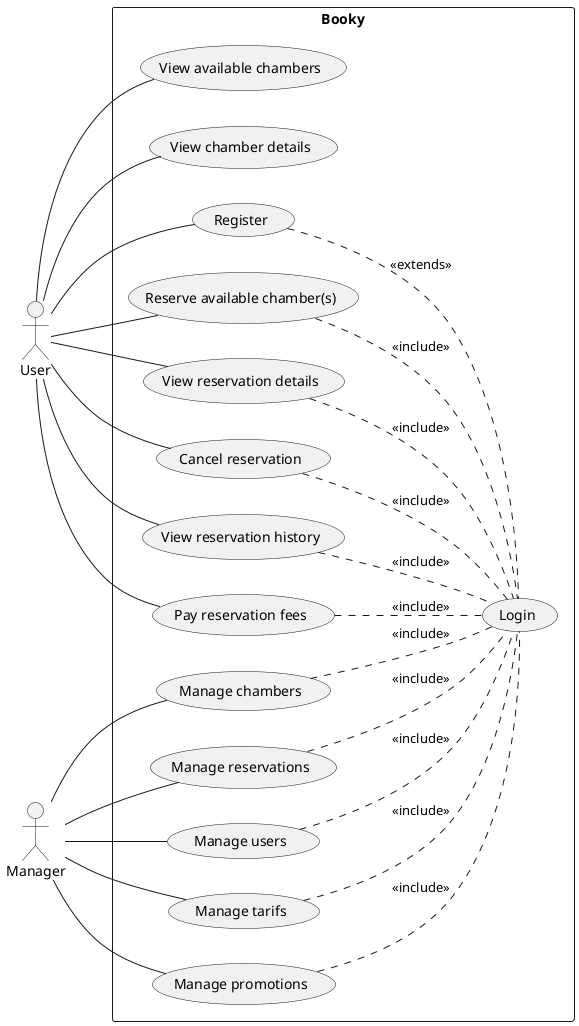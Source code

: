 @startuml
left to right direction

actor User
actor Manager

rectangle Booky {
    usecase "Login" as UC1
    usecase "View available chambers" as UC3
    usecase "View chamber details" as UC4
    usecase "Register" as UC2
    usecase "Reserve available chamber(s)" as UC5
    usecase "View reservation details" as UC6
    usecase "Cancel reservation" as UC7
    usecase "View reservation history" as UC8
    usecase "Pay reservation fees" as UC9

    usecase "Manage chambers" as UC11
    usecase "Manage reservations" as UC12
    usecase "Manage users" as UC13
    usecase "Manage tarifs" as UC14
    usecase "Manage promotions" as UC15
}

''' User Use Cases '''
User -- UC2
User -- UC3
User -- UC4
User -- UC5
User -- UC6
User -- UC7
User -- UC8
User -- UC9

''' Manager Use Cases '''
Manager -- UC11
Manager -- UC12
Manager -- UC13
Manager -- UC14
Manager -- UC15

''' Needs User account '''
UC2 .. UC1 : <<extends>>
UC5 .. UC1 : <<include>>
UC6 .. UC1 : <<include>>
UC7 .. UC1 : <<include>>
UC8 .. UC1 : <<include>>
UC9 .. UC1 : <<include>>

''' Needs Manager account '''
UC11 .. UC1 : <<include>>
UC12 .. UC1 : <<include>>
UC13 .. UC1 : <<include>>
UC14 .. UC1 : <<include>>
UC15 .. UC1 : <<include>>
@enduml
